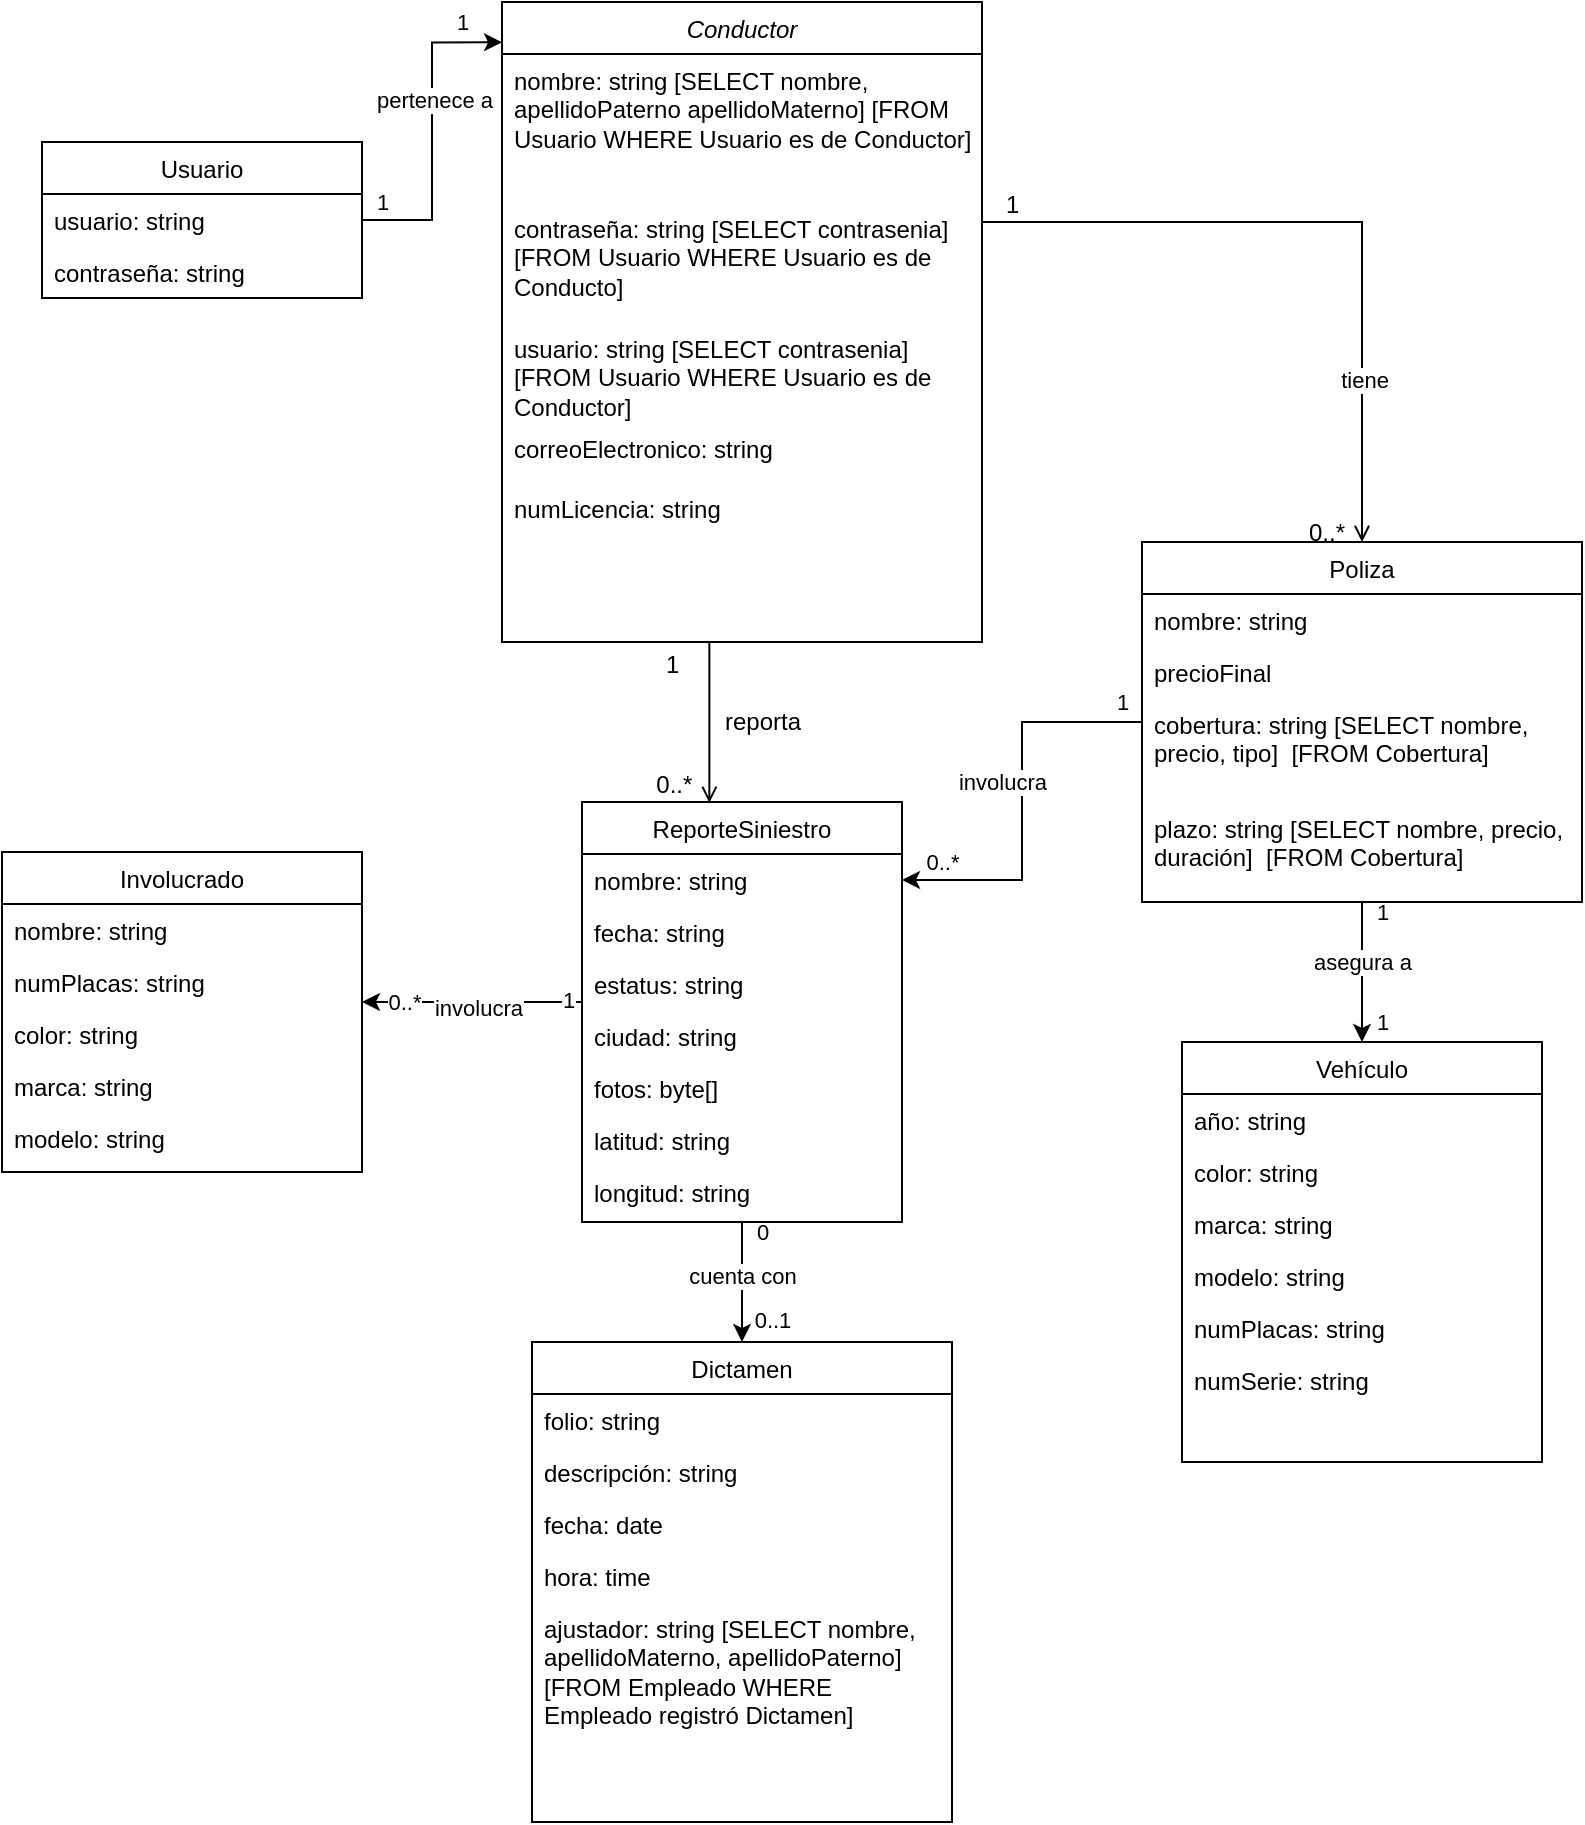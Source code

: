 <mxfile version="20.5.3" type="device"><diagram id="C5RBs43oDa-KdzZeNtuy" name="Page-1"><mxGraphModel dx="1138" dy="624" grid="1" gridSize="10" guides="1" tooltips="1" connect="1" arrows="1" fold="1" page="1" pageScale="1" pageWidth="827" pageHeight="1169" math="0" shadow="0"><root><mxCell id="WIyWlLk6GJQsqaUBKTNV-0"/><mxCell id="WIyWlLk6GJQsqaUBKTNV-1" parent="WIyWlLk6GJQsqaUBKTNV-0"/><mxCell id="zkfFHV4jXpPFQw0GAbJ--0" value="Conductor" style="swimlane;fontStyle=2;align=center;verticalAlign=top;childLayout=stackLayout;horizontal=1;startSize=26;horizontalStack=0;resizeParent=1;resizeLast=0;collapsible=1;marginBottom=0;rounded=0;shadow=0;strokeWidth=1;" parent="WIyWlLk6GJQsqaUBKTNV-1" vertex="1"><mxGeometry x="260" y="30" width="240" height="320" as="geometry"><mxRectangle x="230" y="140" width="160" height="26" as="alternateBounds"/></mxGeometry></mxCell><mxCell id="zkfFHV4jXpPFQw0GAbJ--1" value="nombre: string [SELECT nombre, apellidoPaterno apellidoMaterno] [FROM Usuario WHERE Usuario es de Conductor]" style="text;align=left;verticalAlign=top;spacingLeft=4;spacingRight=4;overflow=hidden;rotatable=0;points=[[0,0.5],[1,0.5]];portConstraint=eastwest;whiteSpace=wrap;" parent="zkfFHV4jXpPFQw0GAbJ--0" vertex="1"><mxGeometry y="26" width="240" height="74" as="geometry"/></mxCell><mxCell id="zkfFHV4jXpPFQw0GAbJ--2" value="contraseña: string [SELECT contrasenia] [FROM Usuario WHERE Usuario es de Conducto]" style="text;align=left;verticalAlign=top;spacingLeft=4;spacingRight=4;overflow=hidden;rotatable=0;points=[[0,0.5],[1,0.5]];portConstraint=eastwest;rounded=0;shadow=0;html=0;whiteSpace=wrap;" parent="zkfFHV4jXpPFQw0GAbJ--0" vertex="1"><mxGeometry y="100" width="240" height="60" as="geometry"/></mxCell><mxCell id="zkfFHV4jXpPFQw0GAbJ--3" value="usuario: string [SELECT contrasenia] [FROM Usuario WHERE Usuario es de Conductor]" style="text;align=left;verticalAlign=top;spacingLeft=4;spacingRight=4;overflow=hidden;rotatable=0;points=[[0,0.5],[1,0.5]];portConstraint=eastwest;rounded=0;shadow=0;html=0;whiteSpace=wrap;" parent="zkfFHV4jXpPFQw0GAbJ--0" vertex="1"><mxGeometry y="160" width="240" height="50" as="geometry"/></mxCell><mxCell id="FJdqaVxjKWF46WYxGMCA-0" value="correoElectronico: string" style="text;align=left;verticalAlign=top;spacingLeft=4;spacingRight=4;overflow=hidden;rotatable=0;points=[[0,0.5],[1,0.5]];portConstraint=eastwest;rounded=0;shadow=0;html=0;whiteSpace=wrap;" vertex="1" parent="zkfFHV4jXpPFQw0GAbJ--0"><mxGeometry y="210" width="240" height="30" as="geometry"/></mxCell><mxCell id="FJdqaVxjKWF46WYxGMCA-4" value="numLicencia: string" style="text;align=left;verticalAlign=top;spacingLeft=4;spacingRight=4;overflow=hidden;rotatable=0;points=[[0,0.5],[1,0.5]];portConstraint=eastwest;rounded=0;shadow=0;html=0;whiteSpace=wrap;" vertex="1" parent="zkfFHV4jXpPFQw0GAbJ--0"><mxGeometry y="240" width="240" height="30" as="geometry"/></mxCell><mxCell id="FJdqaVxjKWF46WYxGMCA-52" style="edgeStyle=orthogonalEdgeStyle;rounded=0;orthogonalLoop=1;jettySize=auto;html=1;" edge="1" parent="WIyWlLk6GJQsqaUBKTNV-1" source="zkfFHV4jXpPFQw0GAbJ--6" target="FJdqaVxjKWF46WYxGMCA-19"><mxGeometry relative="1" as="geometry"/></mxCell><mxCell id="FJdqaVxjKWF46WYxGMCA-53" value="cuenta con" style="edgeLabel;html=1;align=center;verticalAlign=middle;resizable=0;points=[];" vertex="1" connectable="0" parent="FJdqaVxjKWF46WYxGMCA-52"><mxGeometry x="-0.372" y="1" relative="1" as="geometry"><mxPoint x="-1" y="8" as="offset"/></mxGeometry></mxCell><mxCell id="FJdqaVxjKWF46WYxGMCA-57" value="0" style="edgeLabel;html=1;align=center;verticalAlign=middle;resizable=0;points=[];" vertex="1" connectable="0" parent="FJdqaVxjKWF46WYxGMCA-52"><mxGeometry x="-0.858" y="-1" relative="1" as="geometry"><mxPoint x="11" as="offset"/></mxGeometry></mxCell><mxCell id="FJdqaVxjKWF46WYxGMCA-58" value="&lt;div&gt;0..1&lt;/div&gt;" style="edgeLabel;html=1;align=center;verticalAlign=middle;resizable=0;points=[];" vertex="1" connectable="0" parent="FJdqaVxjKWF46WYxGMCA-52"><mxGeometry x="0.636" relative="1" as="geometry"><mxPoint x="15" as="offset"/></mxGeometry></mxCell><mxCell id="FJdqaVxjKWF46WYxGMCA-60" style="edgeStyle=orthogonalEdgeStyle;rounded=0;orthogonalLoop=1;jettySize=auto;html=1;" edge="1" parent="WIyWlLk6GJQsqaUBKTNV-1" source="zkfFHV4jXpPFQw0GAbJ--6" target="FJdqaVxjKWF46WYxGMCA-26"><mxGeometry relative="1" as="geometry"><Array as="points"><mxPoint x="260" y="530"/><mxPoint x="260" y="530"/></Array></mxGeometry></mxCell><mxCell id="FJdqaVxjKWF46WYxGMCA-61" value="involucra" style="edgeLabel;html=1;align=center;verticalAlign=middle;resizable=0;points=[];" vertex="1" connectable="0" parent="FJdqaVxjKWF46WYxGMCA-60"><mxGeometry x="-0.178" y="1" relative="1" as="geometry"><mxPoint x="-7" y="2" as="offset"/></mxGeometry></mxCell><mxCell id="FJdqaVxjKWF46WYxGMCA-62" value="1" style="edgeLabel;html=1;align=center;verticalAlign=middle;resizable=0;points=[];" vertex="1" connectable="0" parent="FJdqaVxjKWF46WYxGMCA-60"><mxGeometry x="-0.872" y="-1" relative="1" as="geometry"><mxPoint as="offset"/></mxGeometry></mxCell><mxCell id="FJdqaVxjKWF46WYxGMCA-63" value="&lt;div&gt;0..*&lt;/div&gt;" style="edgeLabel;html=1;align=center;verticalAlign=middle;resizable=0;points=[];" vertex="1" connectable="0" parent="FJdqaVxjKWF46WYxGMCA-60"><mxGeometry x="0.776" relative="1" as="geometry"><mxPoint x="8" as="offset"/></mxGeometry></mxCell><mxCell id="zkfFHV4jXpPFQw0GAbJ--6" value="ReporteSiniestro" style="swimlane;fontStyle=0;align=center;verticalAlign=top;childLayout=stackLayout;horizontal=1;startSize=26;horizontalStack=0;resizeParent=1;resizeLast=0;collapsible=1;marginBottom=0;rounded=0;shadow=0;strokeWidth=1;" parent="WIyWlLk6GJQsqaUBKTNV-1" vertex="1"><mxGeometry x="300" y="430" width="160" height="210" as="geometry"><mxRectangle x="130" y="380" width="160" height="26" as="alternateBounds"/></mxGeometry></mxCell><mxCell id="zkfFHV4jXpPFQw0GAbJ--7" value="nombre: string" style="text;align=left;verticalAlign=top;spacingLeft=4;spacingRight=4;overflow=hidden;rotatable=0;points=[[0,0.5],[1,0.5]];portConstraint=eastwest;" parent="zkfFHV4jXpPFQw0GAbJ--6" vertex="1"><mxGeometry y="26" width="160" height="26" as="geometry"/></mxCell><mxCell id="zkfFHV4jXpPFQw0GAbJ--8" value="fecha: string" style="text;align=left;verticalAlign=top;spacingLeft=4;spacingRight=4;overflow=hidden;rotatable=0;points=[[0,0.5],[1,0.5]];portConstraint=eastwest;rounded=0;shadow=0;html=0;" parent="zkfFHV4jXpPFQw0GAbJ--6" vertex="1"><mxGeometry y="52" width="160" height="26" as="geometry"/></mxCell><mxCell id="FJdqaVxjKWF46WYxGMCA-16" value="estatus: string" style="text;align=left;verticalAlign=top;spacingLeft=4;spacingRight=4;overflow=hidden;rotatable=0;points=[[0,0.5],[1,0.5]];portConstraint=eastwest;rounded=0;shadow=0;html=0;" vertex="1" parent="zkfFHV4jXpPFQw0GAbJ--6"><mxGeometry y="78" width="160" height="26" as="geometry"/></mxCell><mxCell id="FJdqaVxjKWF46WYxGMCA-17" value="ciudad: string" style="text;align=left;verticalAlign=top;spacingLeft=4;spacingRight=4;overflow=hidden;rotatable=0;points=[[0,0.5],[1,0.5]];portConstraint=eastwest;rounded=0;shadow=0;html=0;" vertex="1" parent="zkfFHV4jXpPFQw0GAbJ--6"><mxGeometry y="104" width="160" height="26" as="geometry"/></mxCell><mxCell id="FJdqaVxjKWF46WYxGMCA-15" value="fotos: byte[]" style="text;align=left;verticalAlign=top;spacingLeft=4;spacingRight=4;overflow=hidden;rotatable=0;points=[[0,0.5],[1,0.5]];portConstraint=eastwest;rounded=0;shadow=0;html=0;" vertex="1" parent="zkfFHV4jXpPFQw0GAbJ--6"><mxGeometry y="130" width="160" height="26" as="geometry"/></mxCell><mxCell id="FJdqaVxjKWF46WYxGMCA-18" value="latitud: string    " style="text;align=left;verticalAlign=top;spacingLeft=4;spacingRight=4;overflow=hidden;rotatable=0;points=[[0,0.5],[1,0.5]];portConstraint=eastwest;rounded=0;shadow=0;html=0;" vertex="1" parent="zkfFHV4jXpPFQw0GAbJ--6"><mxGeometry y="156" width="160" height="26" as="geometry"/></mxCell><mxCell id="FJdqaVxjKWF46WYxGMCA-14" value="longitud: string" style="text;align=left;verticalAlign=top;spacingLeft=4;spacingRight=4;overflow=hidden;rotatable=0;points=[[0,0.5],[1,0.5]];portConstraint=eastwest;rounded=0;shadow=0;html=0;" vertex="1" parent="zkfFHV4jXpPFQw0GAbJ--6"><mxGeometry y="182" width="160" height="26" as="geometry"/></mxCell><mxCell id="zkfFHV4jXpPFQw0GAbJ--13" value="Vehículo" style="swimlane;fontStyle=0;align=center;verticalAlign=top;childLayout=stackLayout;horizontal=1;startSize=26;horizontalStack=0;resizeParent=1;resizeLast=0;collapsible=1;marginBottom=0;rounded=0;shadow=0;strokeWidth=1;" parent="WIyWlLk6GJQsqaUBKTNV-1" vertex="1"><mxGeometry x="600" y="550" width="180" height="210" as="geometry"><mxRectangle x="340" y="380" width="170" height="26" as="alternateBounds"/></mxGeometry></mxCell><mxCell id="zkfFHV4jXpPFQw0GAbJ--14" value="año: string" style="text;align=left;verticalAlign=top;spacingLeft=4;spacingRight=4;overflow=hidden;rotatable=0;points=[[0,0.5],[1,0.5]];portConstraint=eastwest;" parent="zkfFHV4jXpPFQw0GAbJ--13" vertex="1"><mxGeometry y="26" width="180" height="26" as="geometry"/></mxCell><mxCell id="FJdqaVxjKWF46WYxGMCA-6" value="color: string" style="text;align=left;verticalAlign=top;spacingLeft=4;spacingRight=4;overflow=hidden;rotatable=0;points=[[0,0.5],[1,0.5]];portConstraint=eastwest;" vertex="1" parent="zkfFHV4jXpPFQw0GAbJ--13"><mxGeometry y="52" width="180" height="26" as="geometry"/></mxCell><mxCell id="FJdqaVxjKWF46WYxGMCA-7" value="marca: string" style="text;align=left;verticalAlign=top;spacingLeft=4;spacingRight=4;overflow=hidden;rotatable=0;points=[[0,0.5],[1,0.5]];portConstraint=eastwest;" vertex="1" parent="zkfFHV4jXpPFQw0GAbJ--13"><mxGeometry y="78" width="180" height="26" as="geometry"/></mxCell><mxCell id="FJdqaVxjKWF46WYxGMCA-8" value="modelo: string" style="text;align=left;verticalAlign=top;spacingLeft=4;spacingRight=4;overflow=hidden;rotatable=0;points=[[0,0.5],[1,0.5]];portConstraint=eastwest;" vertex="1" parent="zkfFHV4jXpPFQw0GAbJ--13"><mxGeometry y="104" width="180" height="26" as="geometry"/></mxCell><mxCell id="FJdqaVxjKWF46WYxGMCA-9" value="numPlacas: string" style="text;align=left;verticalAlign=top;spacingLeft=4;spacingRight=4;overflow=hidden;rotatable=0;points=[[0,0.5],[1,0.5]];portConstraint=eastwest;" vertex="1" parent="zkfFHV4jXpPFQw0GAbJ--13"><mxGeometry y="130" width="180" height="26" as="geometry"/></mxCell><mxCell id="FJdqaVxjKWF46WYxGMCA-10" value="numSerie: string" style="text;align=left;verticalAlign=top;spacingLeft=4;spacingRight=4;overflow=hidden;rotatable=0;points=[[0,0.5],[1,0.5]];portConstraint=eastwest;" vertex="1" parent="zkfFHV4jXpPFQw0GAbJ--13"><mxGeometry y="156" width="180" height="26" as="geometry"/></mxCell><mxCell id="FJdqaVxjKWF46WYxGMCA-47" style="edgeStyle=orthogonalEdgeStyle;rounded=0;orthogonalLoop=1;jettySize=auto;html=1;entryX=1;entryY=0.5;entryDx=0;entryDy=0;" edge="1" parent="WIyWlLk6GJQsqaUBKTNV-1" source="zkfFHV4jXpPFQw0GAbJ--17" target="zkfFHV4jXpPFQw0GAbJ--7"><mxGeometry relative="1" as="geometry"/></mxCell><mxCell id="FJdqaVxjKWF46WYxGMCA-48" value="involucra" style="edgeLabel;html=1;align=center;verticalAlign=middle;resizable=0;points=[];" vertex="1" connectable="0" parent="FJdqaVxjKWF46WYxGMCA-47"><mxGeometry x="-0.096" relative="1" as="geometry"><mxPoint x="-10" as="offset"/></mxGeometry></mxCell><mxCell id="FJdqaVxjKWF46WYxGMCA-71" value="1" style="edgeLabel;html=1;align=center;verticalAlign=middle;resizable=0;points=[];" vertex="1" connectable="0" parent="FJdqaVxjKWF46WYxGMCA-47"><mxGeometry x="-0.899" y="-1" relative="1" as="geometry"><mxPoint y="-9" as="offset"/></mxGeometry></mxCell><mxCell id="FJdqaVxjKWF46WYxGMCA-72" value="0..*" style="edgeLabel;html=1;align=center;verticalAlign=middle;resizable=0;points=[];" vertex="1" connectable="0" parent="FJdqaVxjKWF46WYxGMCA-47"><mxGeometry x="0.843" y="2" relative="1" as="geometry"><mxPoint x="4" y="-11" as="offset"/></mxGeometry></mxCell><mxCell id="FJdqaVxjKWF46WYxGMCA-51" style="edgeStyle=orthogonalEdgeStyle;rounded=0;orthogonalLoop=1;jettySize=auto;html=1;" edge="1" parent="WIyWlLk6GJQsqaUBKTNV-1" source="zkfFHV4jXpPFQw0GAbJ--17" target="zkfFHV4jXpPFQw0GAbJ--13"><mxGeometry relative="1" as="geometry"/></mxCell><mxCell id="FJdqaVxjKWF46WYxGMCA-54" value="asegura a" style="edgeLabel;html=1;align=center;verticalAlign=middle;resizable=0;points=[];" vertex="1" connectable="0" parent="FJdqaVxjKWF46WYxGMCA-51"><mxGeometry x="-0.154" relative="1" as="geometry"><mxPoint as="offset"/></mxGeometry></mxCell><mxCell id="FJdqaVxjKWF46WYxGMCA-55" value="1" style="edgeLabel;html=1;align=center;verticalAlign=middle;resizable=0;points=[];" vertex="1" connectable="0" parent="FJdqaVxjKWF46WYxGMCA-51"><mxGeometry x="0.824" y="1" relative="1" as="geometry"><mxPoint x="9" y="-4" as="offset"/></mxGeometry></mxCell><mxCell id="FJdqaVxjKWF46WYxGMCA-56" value="1" style="edgeLabel;html=1;align=center;verticalAlign=middle;resizable=0;points=[];" vertex="1" connectable="0" parent="FJdqaVxjKWF46WYxGMCA-51"><mxGeometry x="-0.868" relative="1" as="geometry"><mxPoint x="10" as="offset"/></mxGeometry></mxCell><mxCell id="zkfFHV4jXpPFQw0GAbJ--17" value="Poliza" style="swimlane;fontStyle=0;align=center;verticalAlign=top;childLayout=stackLayout;horizontal=1;startSize=26;horizontalStack=0;resizeParent=1;resizeLast=0;collapsible=1;marginBottom=0;rounded=0;shadow=0;strokeWidth=1;" parent="WIyWlLk6GJQsqaUBKTNV-1" vertex="1"><mxGeometry x="580" y="300" width="220" height="180" as="geometry"><mxRectangle x="550" y="140" width="160" height="26" as="alternateBounds"/></mxGeometry></mxCell><mxCell id="zkfFHV4jXpPFQw0GAbJ--18" value="nombre: string" style="text;align=left;verticalAlign=top;spacingLeft=4;spacingRight=4;overflow=hidden;rotatable=0;points=[[0,0.5],[1,0.5]];portConstraint=eastwest;" parent="zkfFHV4jXpPFQw0GAbJ--17" vertex="1"><mxGeometry y="26" width="220" height="26" as="geometry"/></mxCell><mxCell id="zkfFHV4jXpPFQw0GAbJ--19" value="precioFinal" style="text;align=left;verticalAlign=top;spacingLeft=4;spacingRight=4;overflow=hidden;rotatable=0;points=[[0,0.5],[1,0.5]];portConstraint=eastwest;rounded=0;shadow=0;html=0;" parent="zkfFHV4jXpPFQw0GAbJ--17" vertex="1"><mxGeometry y="52" width="220" height="26" as="geometry"/></mxCell><mxCell id="zkfFHV4jXpPFQw0GAbJ--20" value="cobertura: string [SELECT nombre, precio, tipo]  [FROM Cobertura]" style="text;align=left;verticalAlign=top;spacingLeft=4;spacingRight=4;overflow=hidden;rotatable=0;points=[[0,0.5],[1,0.5]];portConstraint=eastwest;rounded=0;shadow=0;html=0;whiteSpace=wrap;" parent="zkfFHV4jXpPFQw0GAbJ--17" vertex="1"><mxGeometry y="78" width="220" height="52" as="geometry"/></mxCell><mxCell id="zkfFHV4jXpPFQw0GAbJ--21" value="plazo: string [SELECT nombre, precio, duración]  [FROM Cobertura]" style="text;align=left;verticalAlign=top;spacingLeft=4;spacingRight=4;overflow=hidden;rotatable=0;points=[[0,0.5],[1,0.5]];portConstraint=eastwest;rounded=0;shadow=0;html=0;whiteSpace=wrap;" parent="zkfFHV4jXpPFQw0GAbJ--17" vertex="1"><mxGeometry y="130" width="220" height="50" as="geometry"/></mxCell><mxCell id="zkfFHV4jXpPFQw0GAbJ--26" value="" style="endArrow=open;shadow=0;strokeWidth=1;rounded=0;endFill=1;edgeStyle=elbowEdgeStyle;elbow=vertical;" parent="WIyWlLk6GJQsqaUBKTNV-1" source="zkfFHV4jXpPFQw0GAbJ--0" target="zkfFHV4jXpPFQw0GAbJ--17" edge="1"><mxGeometry x="0.5" y="41" relative="1" as="geometry"><mxPoint x="380" y="192" as="sourcePoint"/><mxPoint x="540" y="192" as="targetPoint"/><mxPoint x="-40" y="32" as="offset"/><Array as="points"><mxPoint x="360" y="140"/></Array></mxGeometry></mxCell><mxCell id="zkfFHV4jXpPFQw0GAbJ--27" value="1" style="resizable=0;align=left;verticalAlign=bottom;labelBackgroundColor=none;fontSize=12;" parent="zkfFHV4jXpPFQw0GAbJ--26" connectable="0" vertex="1"><mxGeometry x="-1" relative="1" as="geometry"><mxPoint x="10" as="offset"/></mxGeometry></mxCell><mxCell id="zkfFHV4jXpPFQw0GAbJ--28" value="0..*" style="resizable=0;align=right;verticalAlign=bottom;labelBackgroundColor=none;fontSize=12;" parent="zkfFHV4jXpPFQw0GAbJ--26" connectable="0" vertex="1"><mxGeometry x="1" relative="1" as="geometry"><mxPoint x="-7" y="4" as="offset"/></mxGeometry></mxCell><mxCell id="FJdqaVxjKWF46WYxGMCA-70" value="tiene" style="edgeLabel;html=1;align=center;verticalAlign=middle;resizable=0;points=[];" vertex="1" connectable="0" parent="zkfFHV4jXpPFQw0GAbJ--26"><mxGeometry x="0.534" y="1" relative="1" as="geometry"><mxPoint as="offset"/></mxGeometry></mxCell><mxCell id="FJdqaVxjKWF46WYxGMCA-65" style="edgeStyle=orthogonalEdgeStyle;rounded=0;orthogonalLoop=1;jettySize=auto;html=1;entryX=0;entryY=0.063;entryDx=0;entryDy=0;entryPerimeter=0;" edge="1" parent="WIyWlLk6GJQsqaUBKTNV-1" source="FJdqaVxjKWF46WYxGMCA-1" target="zkfFHV4jXpPFQw0GAbJ--0"><mxGeometry relative="1" as="geometry"/></mxCell><mxCell id="FJdqaVxjKWF46WYxGMCA-66" value="pertenece a" style="edgeLabel;html=1;align=center;verticalAlign=middle;resizable=0;points=[];" vertex="1" connectable="0" parent="FJdqaVxjKWF46WYxGMCA-65"><mxGeometry x="0.197" y="-1" relative="1" as="geometry"><mxPoint as="offset"/></mxGeometry></mxCell><mxCell id="FJdqaVxjKWF46WYxGMCA-68" value="1" style="edgeLabel;html=1;align=center;verticalAlign=middle;resizable=0;points=[];" vertex="1" connectable="0" parent="FJdqaVxjKWF46WYxGMCA-65"><mxGeometry x="-0.878" y="-1" relative="1" as="geometry"><mxPoint y="-10" as="offset"/></mxGeometry></mxCell><mxCell id="FJdqaVxjKWF46WYxGMCA-69" value="1" style="edgeLabel;html=1;align=center;verticalAlign=middle;resizable=0;points=[];" vertex="1" connectable="0" parent="FJdqaVxjKWF46WYxGMCA-65"><mxGeometry x="0.891" relative="1" as="geometry"><mxPoint x="-11" y="-10" as="offset"/></mxGeometry></mxCell><mxCell id="FJdqaVxjKWF46WYxGMCA-1" value="Usuario" style="swimlane;fontStyle=0;align=center;verticalAlign=top;childLayout=stackLayout;horizontal=1;startSize=26;horizontalStack=0;resizeParent=1;resizeLast=0;collapsible=1;marginBottom=0;rounded=0;shadow=0;strokeWidth=1;" vertex="1" parent="WIyWlLk6GJQsqaUBKTNV-1"><mxGeometry x="30" y="100" width="160" height="78" as="geometry"><mxRectangle x="340" y="380" width="170" height="26" as="alternateBounds"/></mxGeometry></mxCell><mxCell id="FJdqaVxjKWF46WYxGMCA-2" value="usuario: string" style="text;align=left;verticalAlign=top;spacingLeft=4;spacingRight=4;overflow=hidden;rotatable=0;points=[[0,0.5],[1,0.5]];portConstraint=eastwest;" vertex="1" parent="FJdqaVxjKWF46WYxGMCA-1"><mxGeometry y="26" width="160" height="26" as="geometry"/></mxCell><mxCell id="FJdqaVxjKWF46WYxGMCA-5" value="contraseña: string" style="text;align=left;verticalAlign=top;spacingLeft=4;spacingRight=4;overflow=hidden;rotatable=0;points=[[0,0.5],[1,0.5]];portConstraint=eastwest;" vertex="1" parent="FJdqaVxjKWF46WYxGMCA-1"><mxGeometry y="52" width="160" height="26" as="geometry"/></mxCell><mxCell id="FJdqaVxjKWF46WYxGMCA-19" value="Dictamen" style="swimlane;fontStyle=0;align=center;verticalAlign=top;childLayout=stackLayout;horizontal=1;startSize=26;horizontalStack=0;resizeParent=1;resizeLast=0;collapsible=1;marginBottom=0;rounded=0;shadow=0;strokeWidth=1;" vertex="1" parent="WIyWlLk6GJQsqaUBKTNV-1"><mxGeometry x="275" y="700" width="210" height="240" as="geometry"><mxRectangle x="340" y="380" width="170" height="26" as="alternateBounds"/></mxGeometry></mxCell><mxCell id="FJdqaVxjKWF46WYxGMCA-20" value="folio: string" style="text;align=left;verticalAlign=top;spacingLeft=4;spacingRight=4;overflow=hidden;rotatable=0;points=[[0,0.5],[1,0.5]];portConstraint=eastwest;" vertex="1" parent="FJdqaVxjKWF46WYxGMCA-19"><mxGeometry y="26" width="210" height="26" as="geometry"/></mxCell><mxCell id="FJdqaVxjKWF46WYxGMCA-21" value="descripción: string" style="text;align=left;verticalAlign=top;spacingLeft=4;spacingRight=4;overflow=hidden;rotatable=0;points=[[0,0.5],[1,0.5]];portConstraint=eastwest;" vertex="1" parent="FJdqaVxjKWF46WYxGMCA-19"><mxGeometry y="52" width="210" height="26" as="geometry"/></mxCell><mxCell id="FJdqaVxjKWF46WYxGMCA-22" value="fecha: date" style="text;align=left;verticalAlign=top;spacingLeft=4;spacingRight=4;overflow=hidden;rotatable=0;points=[[0,0.5],[1,0.5]];portConstraint=eastwest;" vertex="1" parent="FJdqaVxjKWF46WYxGMCA-19"><mxGeometry y="78" width="210" height="26" as="geometry"/></mxCell><mxCell id="FJdqaVxjKWF46WYxGMCA-23" value="hora: time" style="text;align=left;verticalAlign=top;spacingLeft=4;spacingRight=4;overflow=hidden;rotatable=0;points=[[0,0.5],[1,0.5]];portConstraint=eastwest;" vertex="1" parent="FJdqaVxjKWF46WYxGMCA-19"><mxGeometry y="104" width="210" height="26" as="geometry"/></mxCell><mxCell id="FJdqaVxjKWF46WYxGMCA-24" value="ajustador: string [SELECT nombre, apellidoMaterno, apellidoPaterno] [FROM Empleado WHERE Empleado registró Dictamen] " style="text;align=left;verticalAlign=top;spacingLeft=4;spacingRight=4;overflow=hidden;rotatable=0;points=[[0,0.5],[1,0.5]];portConstraint=eastwest;whiteSpace=wrap;" vertex="1" parent="FJdqaVxjKWF46WYxGMCA-19"><mxGeometry y="130" width="210" height="70" as="geometry"/></mxCell><mxCell id="FJdqaVxjKWF46WYxGMCA-26" value="Involucrado" style="swimlane;fontStyle=0;align=center;verticalAlign=top;childLayout=stackLayout;horizontal=1;startSize=26;horizontalStack=0;resizeParent=1;resizeLast=0;collapsible=1;marginBottom=0;rounded=0;shadow=0;strokeWidth=1;" vertex="1" parent="WIyWlLk6GJQsqaUBKTNV-1"><mxGeometry x="10" y="455" width="180" height="160" as="geometry"><mxRectangle x="340" y="380" width="170" height="26" as="alternateBounds"/></mxGeometry></mxCell><mxCell id="FJdqaVxjKWF46WYxGMCA-28" value="nombre: string" style="text;align=left;verticalAlign=top;spacingLeft=4;spacingRight=4;overflow=hidden;rotatable=0;points=[[0,0.5],[1,0.5]];portConstraint=eastwest;" vertex="1" parent="FJdqaVxjKWF46WYxGMCA-26"><mxGeometry y="26" width="180" height="26" as="geometry"/></mxCell><mxCell id="FJdqaVxjKWF46WYxGMCA-31" value="numPlacas: string" style="text;align=left;verticalAlign=top;spacingLeft=4;spacingRight=4;overflow=hidden;rotatable=0;points=[[0,0.5],[1,0.5]];portConstraint=eastwest;" vertex="1" parent="FJdqaVxjKWF46WYxGMCA-26"><mxGeometry y="52" width="180" height="26" as="geometry"/></mxCell><mxCell id="FJdqaVxjKWF46WYxGMCA-27" value="color: string" style="text;align=left;verticalAlign=top;spacingLeft=4;spacingRight=4;overflow=hidden;rotatable=0;points=[[0,0.5],[1,0.5]];portConstraint=eastwest;" vertex="1" parent="FJdqaVxjKWF46WYxGMCA-26"><mxGeometry y="78" width="180" height="26" as="geometry"/></mxCell><mxCell id="FJdqaVxjKWF46WYxGMCA-29" value="marca: string" style="text;align=left;verticalAlign=top;spacingLeft=4;spacingRight=4;overflow=hidden;rotatable=0;points=[[0,0.5],[1,0.5]];portConstraint=eastwest;" vertex="1" parent="FJdqaVxjKWF46WYxGMCA-26"><mxGeometry y="104" width="180" height="26" as="geometry"/></mxCell><mxCell id="FJdqaVxjKWF46WYxGMCA-30" value="modelo: string" style="text;align=left;verticalAlign=top;spacingLeft=4;spacingRight=4;overflow=hidden;rotatable=0;points=[[0,0.5],[1,0.5]];portConstraint=eastwest;" vertex="1" parent="FJdqaVxjKWF46WYxGMCA-26"><mxGeometry y="130" width="180" height="26" as="geometry"/></mxCell><mxCell id="FJdqaVxjKWF46WYxGMCA-33" value="" style="endArrow=open;shadow=0;strokeWidth=1;rounded=0;endFill=1;edgeStyle=elbowEdgeStyle;elbow=vertical;entryX=0.398;entryY=0.002;entryDx=0;entryDy=0;entryPerimeter=0;exitX=0.5;exitY=1;exitDx=0;exitDy=0;" edge="1" parent="WIyWlLk6GJQsqaUBKTNV-1" source="zkfFHV4jXpPFQw0GAbJ--0" target="zkfFHV4jXpPFQw0GAbJ--6"><mxGeometry x="0.5" y="41" relative="1" as="geometry"><mxPoint x="410" y="330" as="sourcePoint"/><mxPoint x="700" y="310" as="targetPoint"/><mxPoint x="-40" y="32" as="offset"/><Array as="points"><mxPoint x="470" y="350"/><mxPoint x="370" y="150"/></Array></mxGeometry></mxCell><mxCell id="FJdqaVxjKWF46WYxGMCA-34" value="1" style="resizable=0;align=left;verticalAlign=bottom;labelBackgroundColor=none;fontSize=12;" connectable="0" vertex="1" parent="FJdqaVxjKWF46WYxGMCA-33"><mxGeometry x="-1" relative="1" as="geometry"><mxPoint x="-40" y="20" as="offset"/></mxGeometry></mxCell><mxCell id="FJdqaVxjKWF46WYxGMCA-35" value="0..*" style="resizable=0;align=right;verticalAlign=bottom;labelBackgroundColor=none;fontSize=12;" connectable="0" vertex="1" parent="FJdqaVxjKWF46WYxGMCA-33"><mxGeometry x="1" relative="1" as="geometry"><mxPoint x="-7" as="offset"/></mxGeometry></mxCell><mxCell id="FJdqaVxjKWF46WYxGMCA-36" value="reporta" style="text;html=1;resizable=0;points=[];;align=center;verticalAlign=middle;labelBackgroundColor=none;rounded=0;shadow=0;strokeWidth=1;fontSize=12;" vertex="1" connectable="0" parent="FJdqaVxjKWF46WYxGMCA-33"><mxGeometry x="0.5" y="49" relative="1" as="geometry"><mxPoint x="-23" y="-16" as="offset"/></mxGeometry></mxCell></root></mxGraphModel></diagram></mxfile>